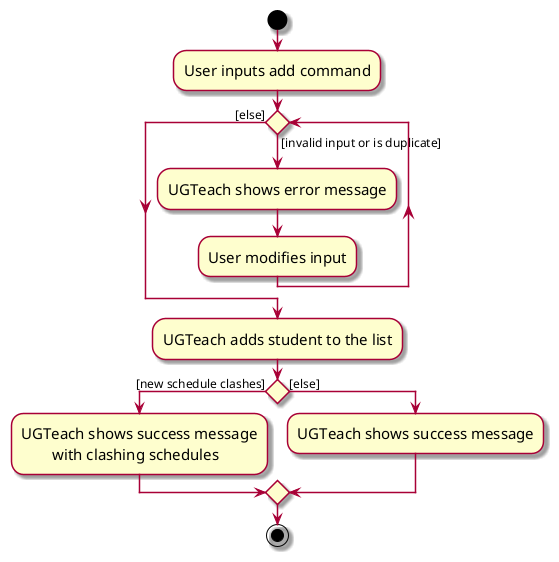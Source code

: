 @startuml
'https://plantuml.com/activity-diagram-beta
skin rose
skinparam ActivityFontSize 15
skinparam ArrowFontSize 12

start
:User inputs add command;
'Since the beta syntax does not support placing the condition outside the
'diamond we place it as the true branch instead.
while () is ([invalid input or is duplicate])
    :UGTeach shows error message;
    :User modifies input;
endwhile ([else])
:UGTeach adds student to the list;
if () then ([new schedule clashes])
    :UGTeach shows success message
            with clashing schedules;
else ([else])
    :UGTeach shows success message;
endif
stop

@enduml
